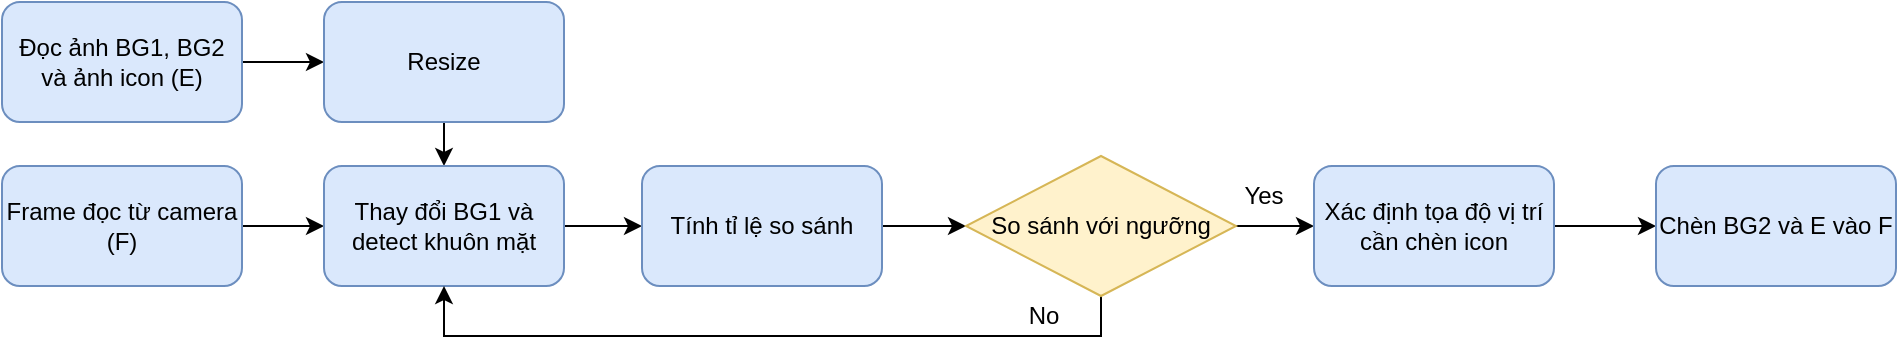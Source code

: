 <mxfile version="21.3.8" type="github">
  <diagram name="Page-1" id="Krhgzp0Fz4RxL69NAzW1">
    <mxGraphModel dx="1478" dy="924" grid="1" gridSize="10" guides="1" tooltips="1" connect="1" arrows="1" fold="1" page="1" pageScale="1" pageWidth="850" pageHeight="1100" math="0" shadow="0">
      <root>
        <mxCell id="0" />
        <mxCell id="1" parent="0" />
        <mxCell id="MIKb8kJ4irmNOqbP24BD-5" value="" style="edgeStyle=orthogonalEdgeStyle;rounded=0;orthogonalLoop=1;jettySize=auto;html=1;" edge="1" parent="1" source="oXbRPvjeUS8RgmXn9ZeF-1" target="oXbRPvjeUS8RgmXn9ZeF-4">
          <mxGeometry relative="1" as="geometry" />
        </mxCell>
        <mxCell id="oXbRPvjeUS8RgmXn9ZeF-1" value="Frame đọc từ camera (F)" style="rounded=1;whiteSpace=wrap;html=1;fillColor=#dae8fc;strokeColor=#6c8ebf;" parent="1" vertex="1">
          <mxGeometry x="39" y="222" width="120" height="60" as="geometry" />
        </mxCell>
        <mxCell id="MIKb8kJ4irmNOqbP24BD-4" value="" style="edgeStyle=orthogonalEdgeStyle;rounded=0;orthogonalLoop=1;jettySize=auto;html=1;" edge="1" parent="1" source="oXbRPvjeUS8RgmXn9ZeF-2" target="oXbRPvjeUS8RgmXn9ZeF-3">
          <mxGeometry relative="1" as="geometry" />
        </mxCell>
        <mxCell id="oXbRPvjeUS8RgmXn9ZeF-2" value="Đọc ảnh BG1, BG2 và ảnh icon (E)" style="rounded=1;whiteSpace=wrap;html=1;fillColor=#dae8fc;strokeColor=#6c8ebf;" parent="1" vertex="1">
          <mxGeometry x="39" y="140" width="120" height="60" as="geometry" />
        </mxCell>
        <mxCell id="MIKb8kJ4irmNOqbP24BD-7" value="" style="edgeStyle=orthogonalEdgeStyle;rounded=0;orthogonalLoop=1;jettySize=auto;html=1;" edge="1" parent="1" source="oXbRPvjeUS8RgmXn9ZeF-3" target="oXbRPvjeUS8RgmXn9ZeF-4">
          <mxGeometry relative="1" as="geometry" />
        </mxCell>
        <mxCell id="oXbRPvjeUS8RgmXn9ZeF-3" value="Resize" style="rounded=1;whiteSpace=wrap;html=1;fillColor=#dae8fc;strokeColor=#6c8ebf;" parent="1" vertex="1">
          <mxGeometry x="200" y="140" width="120" height="60" as="geometry" />
        </mxCell>
        <mxCell id="MIKb8kJ4irmNOqbP24BD-9" value="" style="edgeStyle=orthogonalEdgeStyle;rounded=0;orthogonalLoop=1;jettySize=auto;html=1;" edge="1" parent="1" source="oXbRPvjeUS8RgmXn9ZeF-4" target="MIKb8kJ4irmNOqbP24BD-8">
          <mxGeometry relative="1" as="geometry" />
        </mxCell>
        <mxCell id="oXbRPvjeUS8RgmXn9ZeF-4" value="Thay đổi BG1 và detect khuôn mặt" style="rounded=1;whiteSpace=wrap;html=1;fillColor=#dae8fc;strokeColor=#6c8ebf;" parent="1" vertex="1">
          <mxGeometry x="200" y="222" width="120" height="60" as="geometry" />
        </mxCell>
        <mxCell id="MIKb8kJ4irmNOqbP24BD-16" value="" style="edgeStyle=orthogonalEdgeStyle;rounded=0;orthogonalLoop=1;jettySize=auto;html=1;" edge="1" parent="1" source="MIKb8kJ4irmNOqbP24BD-8" target="MIKb8kJ4irmNOqbP24BD-13">
          <mxGeometry relative="1" as="geometry" />
        </mxCell>
        <mxCell id="MIKb8kJ4irmNOqbP24BD-8" value="Tính tỉ lệ so sánh" style="rounded=1;whiteSpace=wrap;html=1;fillColor=#dae8fc;strokeColor=#6c8ebf;" vertex="1" parent="1">
          <mxGeometry x="359" y="222" width="120" height="60" as="geometry" />
        </mxCell>
        <mxCell id="MIKb8kJ4irmNOqbP24BD-17" value="" style="edgeStyle=orthogonalEdgeStyle;rounded=0;orthogonalLoop=1;jettySize=auto;html=1;" edge="1" parent="1" source="MIKb8kJ4irmNOqbP24BD-13" target="MIKb8kJ4irmNOqbP24BD-14">
          <mxGeometry relative="1" as="geometry" />
        </mxCell>
        <mxCell id="MIKb8kJ4irmNOqbP24BD-19" style="edgeStyle=orthogonalEdgeStyle;rounded=0;orthogonalLoop=1;jettySize=auto;html=1;entryX=0.5;entryY=1;entryDx=0;entryDy=0;exitX=0.5;exitY=1;exitDx=0;exitDy=0;" edge="1" parent="1" source="MIKb8kJ4irmNOqbP24BD-13" target="oXbRPvjeUS8RgmXn9ZeF-4">
          <mxGeometry relative="1" as="geometry" />
        </mxCell>
        <mxCell id="MIKb8kJ4irmNOqbP24BD-13" value="So sánh với ngưỡng" style="rhombus;whiteSpace=wrap;html=1;fillColor=#fff2cc;strokeColor=#d6b656;" vertex="1" parent="1">
          <mxGeometry x="521" y="217" width="135" height="70" as="geometry" />
        </mxCell>
        <mxCell id="MIKb8kJ4irmNOqbP24BD-18" value="" style="edgeStyle=orthogonalEdgeStyle;rounded=0;orthogonalLoop=1;jettySize=auto;html=1;" edge="1" parent="1" source="MIKb8kJ4irmNOqbP24BD-14" target="MIKb8kJ4irmNOqbP24BD-15">
          <mxGeometry relative="1" as="geometry" />
        </mxCell>
        <mxCell id="MIKb8kJ4irmNOqbP24BD-14" value="Xác định tọa độ vị trí cần chèn icon" style="rounded=1;whiteSpace=wrap;html=1;fillColor=#dae8fc;strokeColor=#6c8ebf;" vertex="1" parent="1">
          <mxGeometry x="695" y="222" width="120" height="60" as="geometry" />
        </mxCell>
        <mxCell id="MIKb8kJ4irmNOqbP24BD-15" value="Chèn BG2 và E vào F" style="rounded=1;whiteSpace=wrap;html=1;fillColor=#dae8fc;strokeColor=#6c8ebf;" vertex="1" parent="1">
          <mxGeometry x="866" y="222" width="120" height="60" as="geometry" />
        </mxCell>
        <mxCell id="MIKb8kJ4irmNOqbP24BD-20" value="Yes" style="text;html=1;strokeColor=none;fillColor=none;align=center;verticalAlign=middle;whiteSpace=wrap;rounded=0;" vertex="1" parent="1">
          <mxGeometry x="640" y="222" width="60" height="30" as="geometry" />
        </mxCell>
        <mxCell id="MIKb8kJ4irmNOqbP24BD-21" value="No" style="text;html=1;strokeColor=none;fillColor=none;align=center;verticalAlign=middle;whiteSpace=wrap;rounded=0;" vertex="1" parent="1">
          <mxGeometry x="530" y="282" width="60" height="30" as="geometry" />
        </mxCell>
      </root>
    </mxGraphModel>
  </diagram>
</mxfile>
